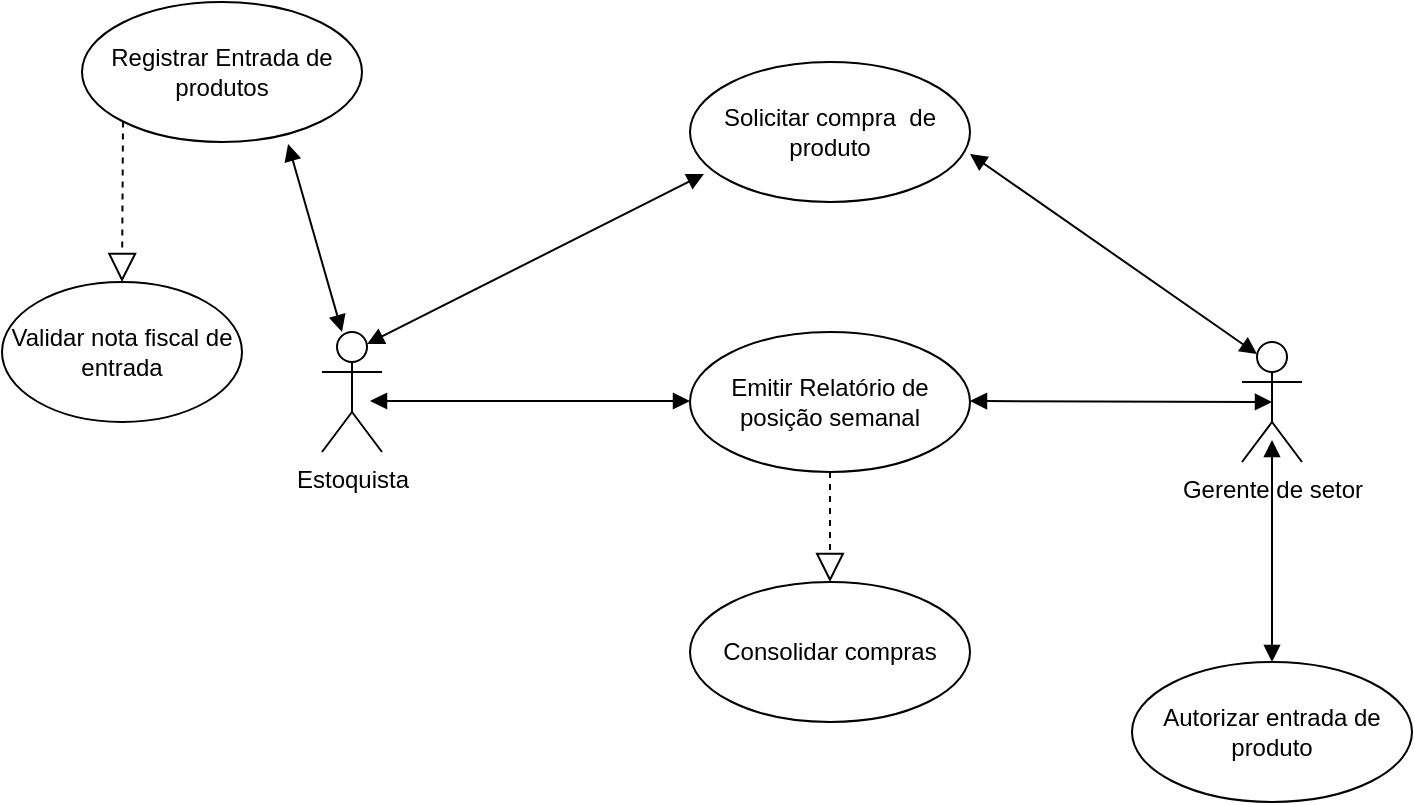 <mxfile version="23.1.5" type="device">
  <diagram name="Página-1" id="a3kqKr89rX7ECwZtsSd4">
    <mxGraphModel dx="880" dy="460" grid="1" gridSize="10" guides="1" tooltips="1" connect="1" arrows="1" fold="1" page="1" pageScale="1" pageWidth="827" pageHeight="1169" math="0" shadow="0">
      <root>
        <mxCell id="0" />
        <mxCell id="1" parent="0" />
        <mxCell id="qT83YV5vC8s_lbWJ6oI5-1" value="Estoquista" style="shape=umlActor;verticalLabelPosition=bottom;verticalAlign=top;html=1;" vertex="1" parent="1">
          <mxGeometry x="160" y="165" width="30" height="60" as="geometry" />
        </mxCell>
        <mxCell id="qT83YV5vC8s_lbWJ6oI5-4" value="Registrar Entrada de produtos" style="ellipse;whiteSpace=wrap;html=1;" vertex="1" parent="1">
          <mxGeometry x="40" width="140" height="70" as="geometry" />
        </mxCell>
        <mxCell id="qT83YV5vC8s_lbWJ6oI5-12" value="Gerente de setor" style="shape=umlActor;verticalLabelPosition=bottom;verticalAlign=top;html=1;" vertex="1" parent="1">
          <mxGeometry x="620" y="170" width="30" height="60" as="geometry" />
        </mxCell>
        <mxCell id="qT83YV5vC8s_lbWJ6oI5-15" value="Emitir Relatório de posição semanal" style="ellipse;whiteSpace=wrap;html=1;" vertex="1" parent="1">
          <mxGeometry x="344" y="165" width="140" height="70" as="geometry" />
        </mxCell>
        <mxCell id="qT83YV5vC8s_lbWJ6oI5-17" value="Solicitar compra&amp;nbsp; de produto" style="ellipse;whiteSpace=wrap;html=1;" vertex="1" parent="1">
          <mxGeometry x="344" y="30" width="140" height="70" as="geometry" />
        </mxCell>
        <mxCell id="qT83YV5vC8s_lbWJ6oI5-31" value="" style="endArrow=block;startArrow=block;endFill=1;startFill=1;html=1;rounded=0;" edge="1" parent="1">
          <mxGeometry width="160" relative="1" as="geometry">
            <mxPoint x="184" y="199.5" as="sourcePoint" />
            <mxPoint x="344" y="199.5" as="targetPoint" />
          </mxGeometry>
        </mxCell>
        <mxCell id="qT83YV5vC8s_lbWJ6oI5-32" value="" style="endArrow=block;startArrow=block;endFill=1;startFill=1;html=1;rounded=0;entryX=0.25;entryY=0.1;entryDx=0;entryDy=0;entryPerimeter=0;exitX=1;exitY=0.657;exitDx=0;exitDy=0;exitPerimeter=0;" edge="1" parent="1" source="qT83YV5vC8s_lbWJ6oI5-17" target="qT83YV5vC8s_lbWJ6oI5-12">
          <mxGeometry width="160" relative="1" as="geometry">
            <mxPoint x="460" y="150" as="sourcePoint" />
            <mxPoint x="620" y="150" as="targetPoint" />
            <Array as="points" />
          </mxGeometry>
        </mxCell>
        <mxCell id="qT83YV5vC8s_lbWJ6oI5-33" value="" style="endArrow=block;startArrow=block;endFill=1;startFill=1;html=1;rounded=0;entryX=0.05;entryY=0.8;entryDx=0;entryDy=0;entryPerimeter=0;exitX=0.75;exitY=0.1;exitDx=0;exitDy=0;exitPerimeter=0;" edge="1" parent="1" source="qT83YV5vC8s_lbWJ6oI5-1" target="qT83YV5vC8s_lbWJ6oI5-17">
          <mxGeometry width="160" relative="1" as="geometry">
            <mxPoint x="175" y="160" as="sourcePoint" />
            <mxPoint x="335" y="160" as="targetPoint" />
          </mxGeometry>
        </mxCell>
        <mxCell id="qT83YV5vC8s_lbWJ6oI5-35" value="" style="endArrow=block;startArrow=block;endFill=1;startFill=1;html=1;rounded=0;exitX=0.736;exitY=1.014;exitDx=0;exitDy=0;exitPerimeter=0;" edge="1" parent="1" source="qT83YV5vC8s_lbWJ6oI5-4">
          <mxGeometry width="160" relative="1" as="geometry">
            <mxPoint x="10" y="165" as="sourcePoint" />
            <mxPoint x="170" y="165" as="targetPoint" />
          </mxGeometry>
        </mxCell>
        <mxCell id="qT83YV5vC8s_lbWJ6oI5-36" value="Autorizar entrada de produto" style="ellipse;whiteSpace=wrap;html=1;" vertex="1" parent="1">
          <mxGeometry x="565" y="330" width="140" height="70" as="geometry" />
        </mxCell>
        <mxCell id="qT83YV5vC8s_lbWJ6oI5-37" value="" style="endArrow=block;startArrow=block;endFill=1;startFill=1;html=1;rounded=0;exitX=0.5;exitY=0;exitDx=0;exitDy=0;entryX=0.5;entryY=0.817;entryDx=0;entryDy=0;entryPerimeter=0;" edge="1" parent="1" source="qT83YV5vC8s_lbWJ6oI5-36" target="qT83YV5vC8s_lbWJ6oI5-12">
          <mxGeometry width="160" relative="1" as="geometry">
            <mxPoint x="555" y="270" as="sourcePoint" />
            <mxPoint x="715" y="270" as="targetPoint" />
          </mxGeometry>
        </mxCell>
        <mxCell id="qT83YV5vC8s_lbWJ6oI5-47" value="" style="endArrow=block;startArrow=block;endFill=1;startFill=1;html=1;rounded=0;entryX=0.5;entryY=0.5;entryDx=0;entryDy=0;entryPerimeter=0;" edge="1" parent="1" target="qT83YV5vC8s_lbWJ6oI5-12">
          <mxGeometry width="160" relative="1" as="geometry">
            <mxPoint x="484" y="199.5" as="sourcePoint" />
            <mxPoint x="610" y="200" as="targetPoint" />
          </mxGeometry>
        </mxCell>
        <mxCell id="qT83YV5vC8s_lbWJ6oI5-48" value="Consolidar compras" style="ellipse;whiteSpace=wrap;html=1;" vertex="1" parent="1">
          <mxGeometry x="344" y="290" width="140" height="70" as="geometry" />
        </mxCell>
        <mxCell id="qT83YV5vC8s_lbWJ6oI5-49" value="" style="endArrow=block;dashed=1;endFill=0;endSize=12;html=1;rounded=0;exitX=0.5;exitY=1;exitDx=0;exitDy=0;entryX=0.5;entryY=0;entryDx=0;entryDy=0;" edge="1" parent="1" source="qT83YV5vC8s_lbWJ6oI5-15" target="qT83YV5vC8s_lbWJ6oI5-48">
          <mxGeometry width="160" relative="1" as="geometry">
            <mxPoint x="344" y="250" as="sourcePoint" />
            <mxPoint x="504" y="250" as="targetPoint" />
          </mxGeometry>
        </mxCell>
        <mxCell id="qT83YV5vC8s_lbWJ6oI5-50" value="Validar nota fiscal de entrada" style="ellipse;whiteSpace=wrap;html=1;" vertex="1" parent="1">
          <mxGeometry y="140" width="120" height="70" as="geometry" />
        </mxCell>
        <mxCell id="qT83YV5vC8s_lbWJ6oI5-51" value="" style="endArrow=block;dashed=1;endFill=0;endSize=12;html=1;rounded=0;exitX=0;exitY=1;exitDx=0;exitDy=0;entryX=0.5;entryY=0;entryDx=0;entryDy=0;" edge="1" parent="1" source="qT83YV5vC8s_lbWJ6oI5-4" target="qT83YV5vC8s_lbWJ6oI5-50">
          <mxGeometry width="160" relative="1" as="geometry">
            <mxPoint x="-30" y="110" as="sourcePoint" />
            <mxPoint x="130" y="110" as="targetPoint" />
          </mxGeometry>
        </mxCell>
      </root>
    </mxGraphModel>
  </diagram>
</mxfile>
